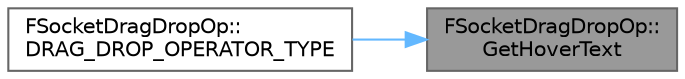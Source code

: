 digraph "FSocketDragDropOp::GetHoverText"
{
 // INTERACTIVE_SVG=YES
 // LATEX_PDF_SIZE
  bgcolor="transparent";
  edge [fontname=Helvetica,fontsize=10,labelfontname=Helvetica,labelfontsize=10];
  node [fontname=Helvetica,fontsize=10,shape=box,height=0.2,width=0.4];
  rankdir="RL";
  Node1 [id="Node000001",label="FSocketDragDropOp::\lGetHoverText",height=0.2,width=0.4,color="gray40", fillcolor="grey60", style="filled", fontcolor="black",tooltip="Passed into STextBlock so Slate can grab the current text for display."];
  Node1 -> Node2 [id="edge1_Node000001_Node000002",dir="back",color="steelblue1",style="solid",tooltip=" "];
  Node2 [id="Node000002",label="FSocketDragDropOp::\lDRAG_DROP_OPERATOR_TYPE",height=0.2,width=0.4,color="grey40", fillcolor="white", style="filled",URL="$d9/d9c/classFSocketDragDropOp.html#af1f7e68ba889b6769a5b9e30e27ca70d",tooltip="The widget decorator to use."];
}
